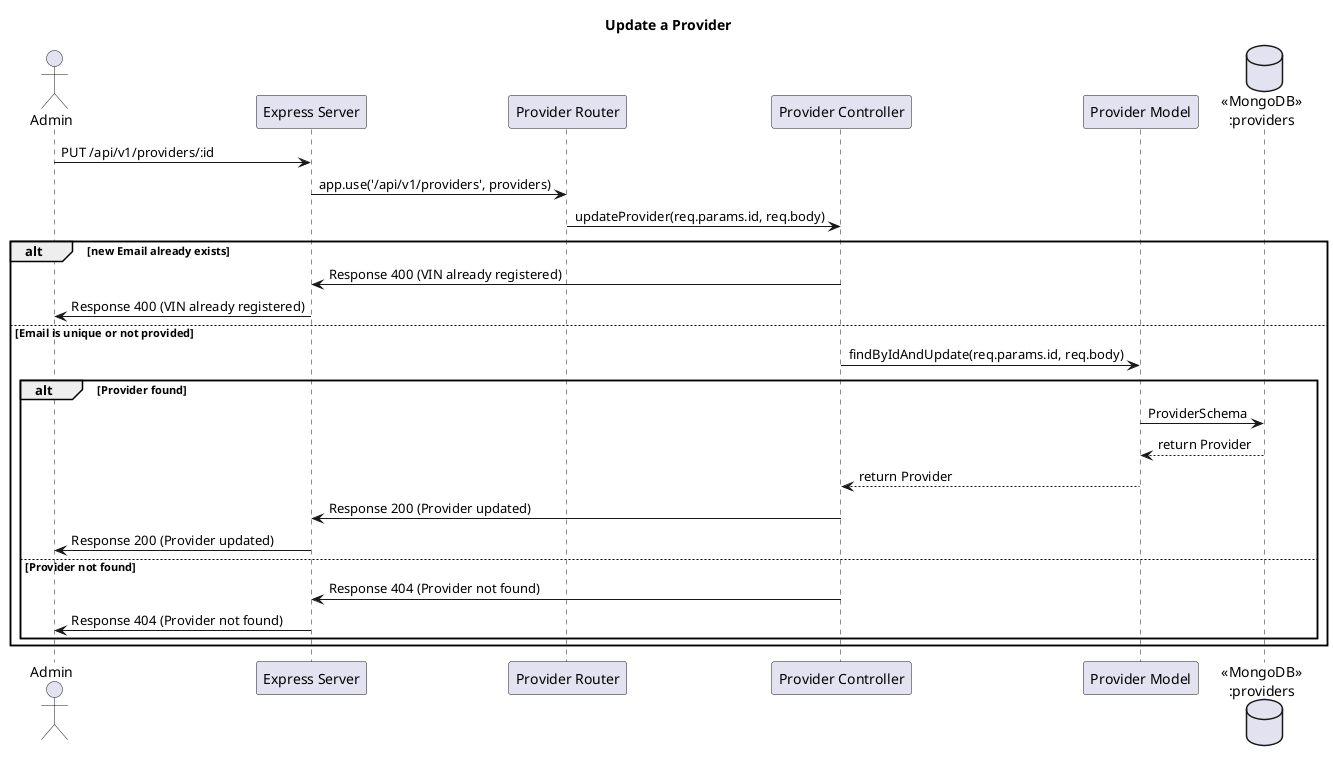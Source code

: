 @startuml
title Update a Provider

actor Admin
participant "Express Server" as Server
participant "Provider Router" as Router
participant "Provider Controller" as Controller
participant "Provider Model" as Model
database "«MongoDB»\n:providers" as Database

Admin -> Server: PUT /api/v1/providers/:id
Server -> Router: app.use('/api/v1/providers', providers)
Router -> Controller: updateProvider(req.params.id, req.body)
alt new Email already exists
    Controller -> Server: Response 400 (VIN already registered)
    Server -> Admin: Response 400 (VIN already registered)
else Email is unique or not provided
    Controller -> Model: findByIdAndUpdate(req.params.id, req.body)
    alt Provider found
        Model -> Database: ProviderSchema
        Database --> Model: return Provider
        Model --> Controller: return Provider
        Controller -> Server: Response 200 (Provider updated)
        Server -> Admin: Response 200 (Provider updated)
    else Provider not found
        Controller -> Server: Response 404 (Provider not found)
        Server -> Admin: Response 404 (Provider not found)
    end
end
@endUML